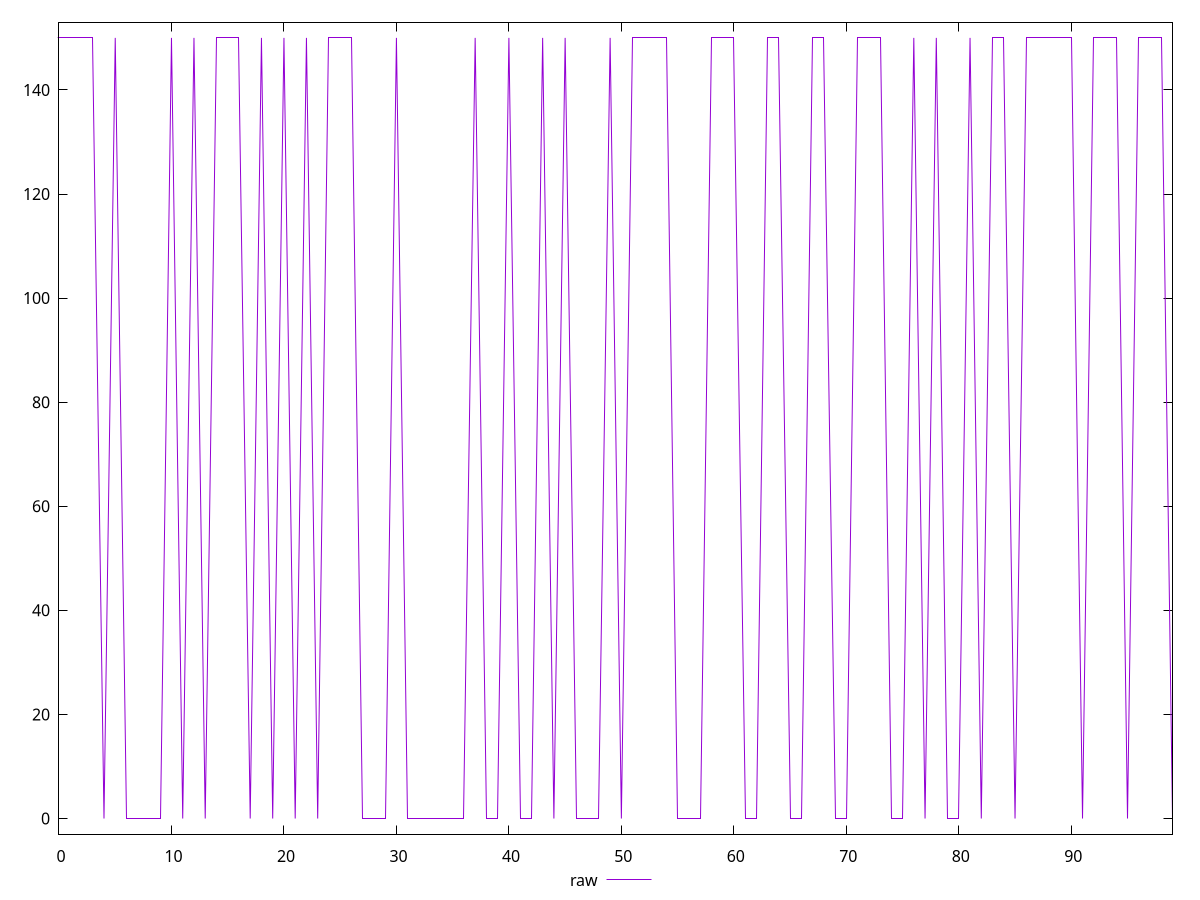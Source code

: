 reset

$raw <<EOF
0 150
1 150
2 150
3 150
4 0
5 150
6 0
7 0
8 0
9 0
10 150
11 0
12 150
13 0
14 150
15 150
16 150
17 0
18 150
19 0
20 150
21 0
22 150
23 0
24 150
25 150
26 150
27 0
28 0
29 0
30 150
31 0
32 0
33 0
34 0
35 0
36 0
37 150
38 0
39 0
40 150
41 0
42 0
43 150
44 0
45 150
46 0
47 0
48 0
49 150
50 0
51 150
52 150
53 150
54 150
55 0
56 0
57 0
58 150
59 150
60 150
61 0
62 0
63 150
64 150
65 0
66 0
67 150
68 150
69 0
70 0
71 150
72 150
73 150
74 0
75 0
76 150
77 0
78 150
79 0
80 0
81 150
82 0
83 150
84 150
85 0
86 150
87 150
88 150
89 150
90 150
91 0
92 150
93 150
94 150
95 0
96 150
97 150
98 150
99 0
EOF

set key outside below
set xrange [0:99]
set yrange [-3:153]
set trange [-3:153]
set terminal svg size 640, 500 enhanced background rgb 'white'
set output "reports/report_00030_2021-02-24T20-42-31.540Z/unminified-javascript/samples/astro/raw/values.svg"

plot $raw title "raw" with line

reset
